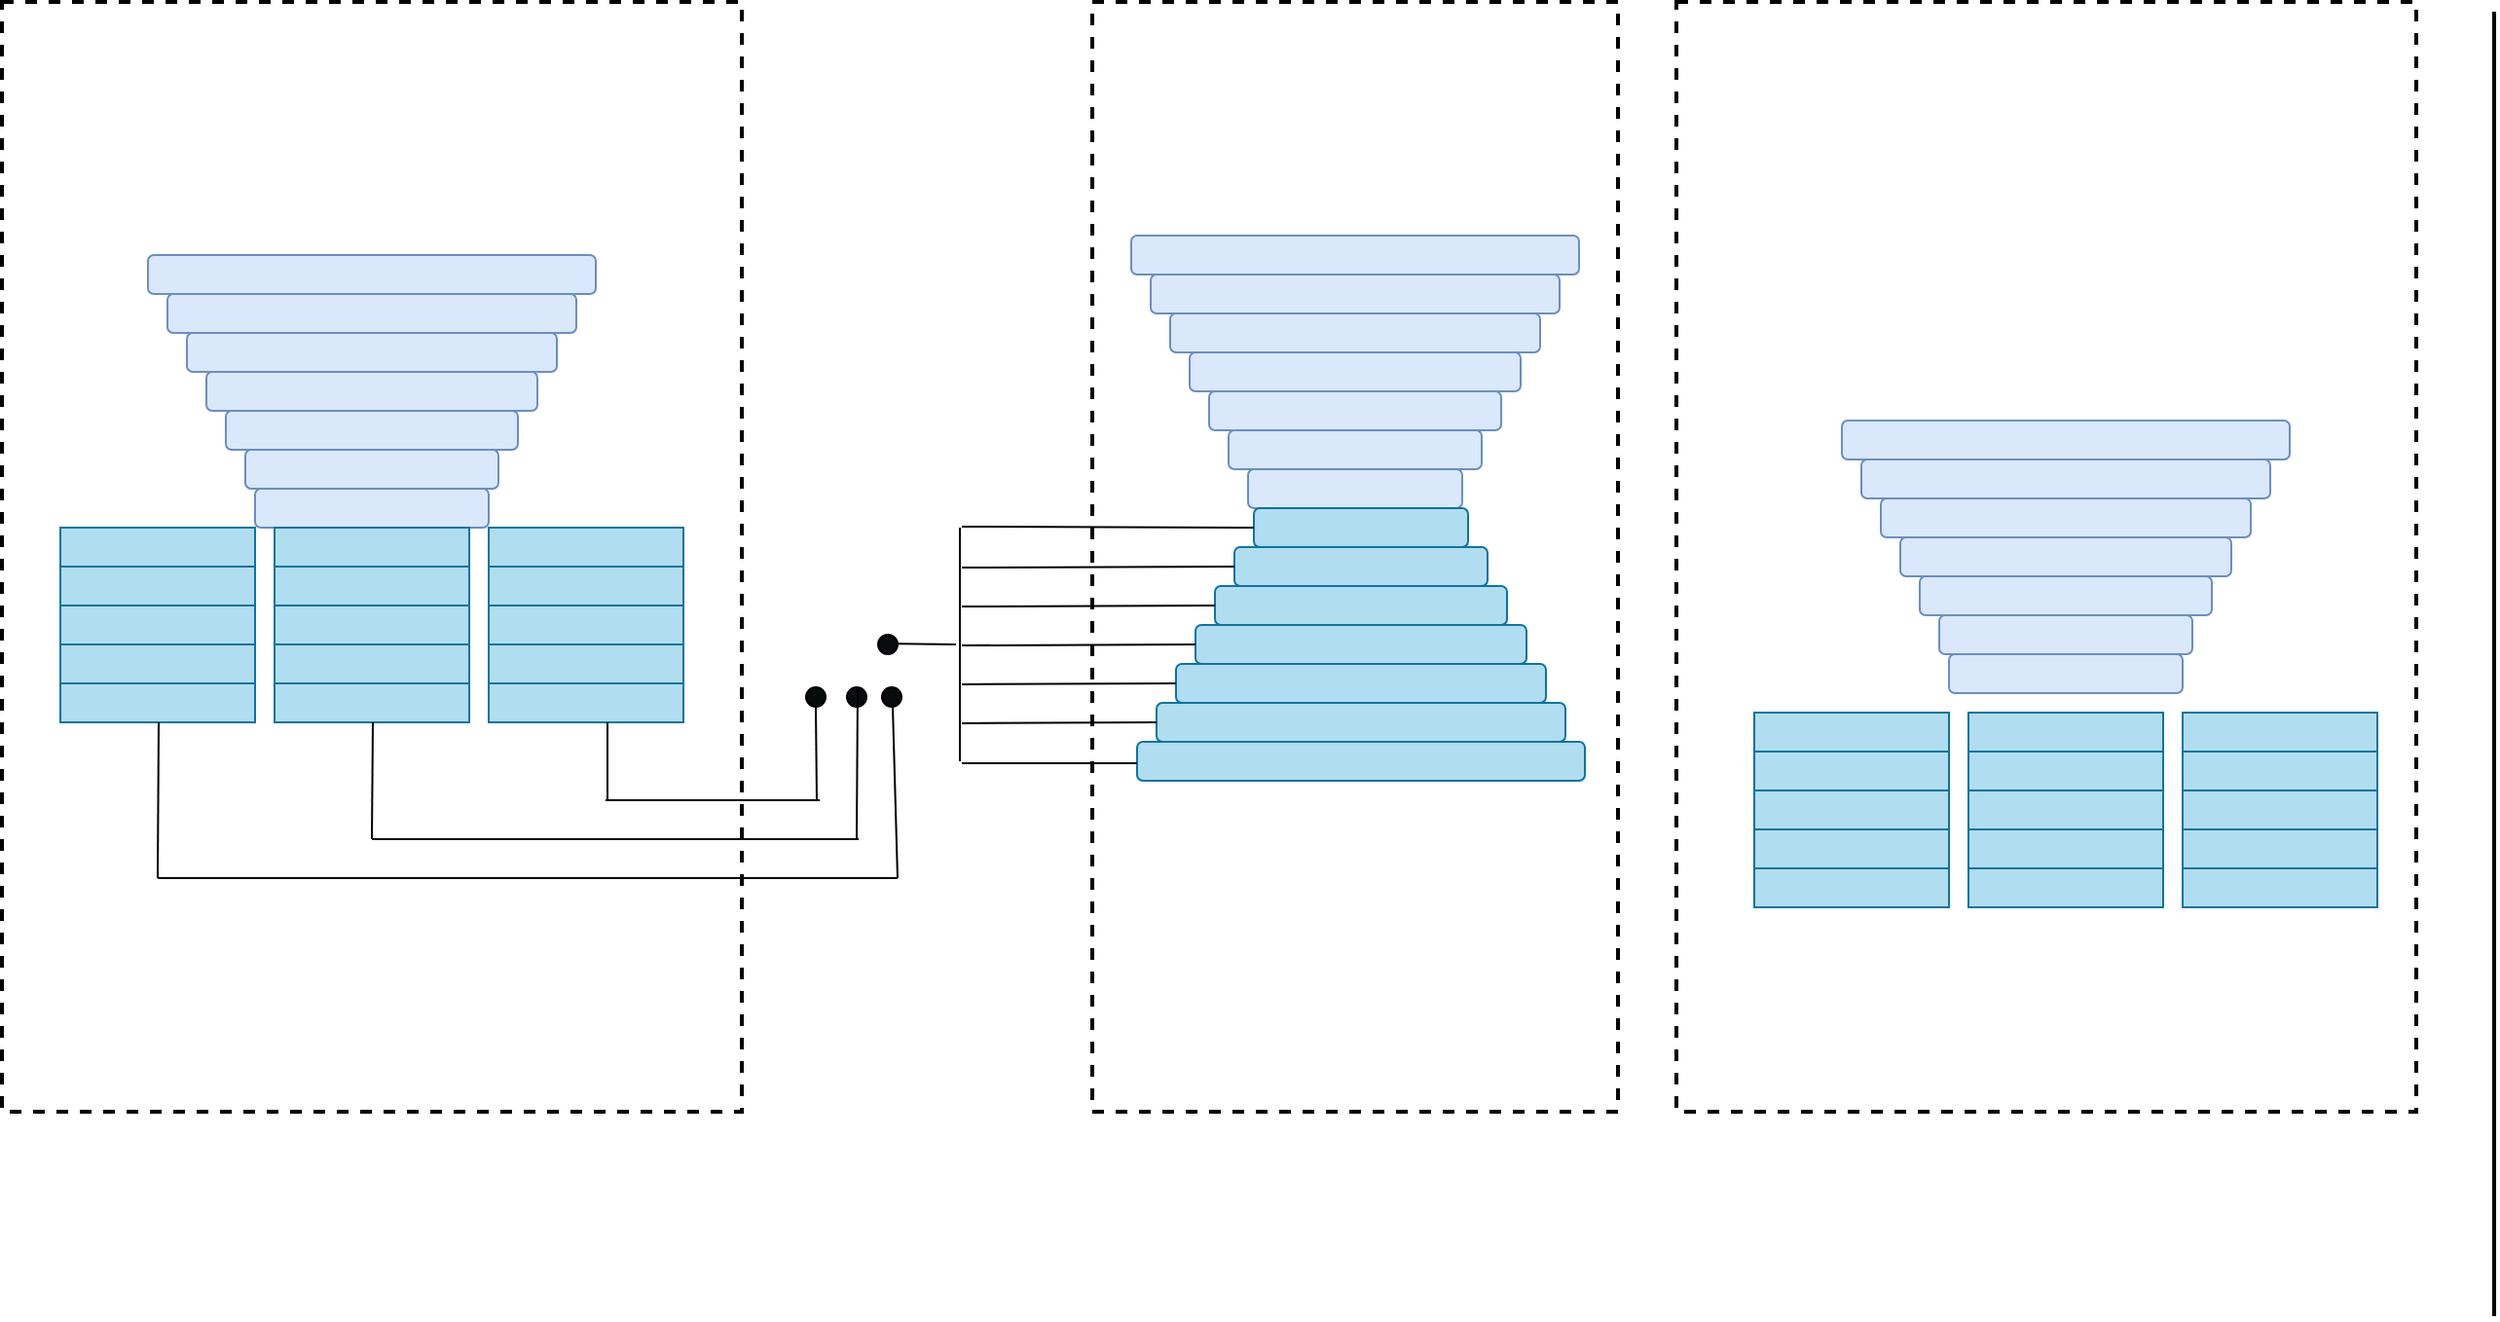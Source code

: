 <mxfile version="19.0.0" type="github" pages="2">
  <diagram id="zJsnwpV79JkhIARZOWpT" name="Page-1">
    <mxGraphModel dx="2198" dy="1893" grid="1" gridSize="10" guides="1" tooltips="1" connect="1" arrows="1" fold="1" page="1" pageScale="1" pageWidth="850" pageHeight="1100" math="0" shadow="0">
      <root>
        <mxCell id="0" />
        <mxCell id="1" parent="0" />
        <mxCell id="FspaiTqUk2H8QNgWRmCC-107" value="" style="rounded=0;whiteSpace=wrap;html=1;fillColor=none;dashed=1;strokeWidth=2;" vertex="1" parent="1">
          <mxGeometry x="-520" y="-80" width="380" height="570" as="geometry" />
        </mxCell>
        <mxCell id="FspaiTqUk2H8QNgWRmCC-33" value="" style="group" vertex="1" connectable="0" parent="1">
          <mxGeometry x="60" y="40" width="230" height="140" as="geometry" />
        </mxCell>
        <mxCell id="FspaiTqUk2H8QNgWRmCC-2" value="" style="rounded=1;whiteSpace=wrap;html=1;fillColor=#dae8fc;strokeColor=#6c8ebf;" vertex="1" parent="FspaiTqUk2H8QNgWRmCC-33">
          <mxGeometry width="230" height="20" as="geometry" />
        </mxCell>
        <mxCell id="FspaiTqUk2H8QNgWRmCC-27" value="" style="rounded=1;whiteSpace=wrap;html=1;fillColor=#dae8fc;strokeColor=#6c8ebf;" vertex="1" parent="FspaiTqUk2H8QNgWRmCC-33">
          <mxGeometry x="10" y="20" width="210" height="20" as="geometry" />
        </mxCell>
        <mxCell id="FspaiTqUk2H8QNgWRmCC-28" value="" style="rounded=1;whiteSpace=wrap;html=1;fillColor=#dae8fc;strokeColor=#6c8ebf;" vertex="1" parent="FspaiTqUk2H8QNgWRmCC-33">
          <mxGeometry x="20" y="40" width="190" height="20" as="geometry" />
        </mxCell>
        <mxCell id="FspaiTqUk2H8QNgWRmCC-29" value="" style="rounded=1;whiteSpace=wrap;html=1;fillColor=#dae8fc;strokeColor=#6c8ebf;" vertex="1" parent="FspaiTqUk2H8QNgWRmCC-33">
          <mxGeometry x="30" y="60" width="170" height="20" as="geometry" />
        </mxCell>
        <mxCell id="FspaiTqUk2H8QNgWRmCC-30" value="" style="rounded=1;whiteSpace=wrap;html=1;fillColor=#dae8fc;strokeColor=#6c8ebf;" vertex="1" parent="FspaiTqUk2H8QNgWRmCC-33">
          <mxGeometry x="40" y="80" width="150" height="20" as="geometry" />
        </mxCell>
        <mxCell id="FspaiTqUk2H8QNgWRmCC-31" value="" style="rounded=1;whiteSpace=wrap;html=1;fillColor=#dae8fc;strokeColor=#6c8ebf;" vertex="1" parent="FspaiTqUk2H8QNgWRmCC-33">
          <mxGeometry x="50" y="100" width="130" height="20" as="geometry" />
        </mxCell>
        <mxCell id="FspaiTqUk2H8QNgWRmCC-32" value="" style="rounded=1;whiteSpace=wrap;html=1;fillColor=#dae8fc;strokeColor=#6c8ebf;" vertex="1" parent="FspaiTqUk2H8QNgWRmCC-33">
          <mxGeometry x="60" y="120" width="110" height="20" as="geometry" />
        </mxCell>
        <mxCell id="FspaiTqUk2H8QNgWRmCC-43" value="" style="rounded=1;whiteSpace=wrap;html=1;fillColor=#dae8fc;strokeColor=#6c8ebf;" vertex="1" parent="1">
          <mxGeometry x="-445" y="50" width="230" height="20" as="geometry" />
        </mxCell>
        <mxCell id="FspaiTqUk2H8QNgWRmCC-44" value="" style="rounded=1;whiteSpace=wrap;html=1;fillColor=#dae8fc;strokeColor=#6c8ebf;" vertex="1" parent="1">
          <mxGeometry x="-435" y="70" width="210" height="20" as="geometry" />
        </mxCell>
        <mxCell id="FspaiTqUk2H8QNgWRmCC-45" value="" style="rounded=1;whiteSpace=wrap;html=1;fillColor=#dae8fc;strokeColor=#6c8ebf;" vertex="1" parent="1">
          <mxGeometry x="-425" y="90" width="190" height="20" as="geometry" />
        </mxCell>
        <mxCell id="FspaiTqUk2H8QNgWRmCC-46" value="" style="rounded=1;whiteSpace=wrap;html=1;fillColor=#dae8fc;strokeColor=#6c8ebf;" vertex="1" parent="1">
          <mxGeometry x="-415" y="110" width="170" height="20" as="geometry" />
        </mxCell>
        <mxCell id="FspaiTqUk2H8QNgWRmCC-47" value="" style="rounded=1;whiteSpace=wrap;html=1;fillColor=#dae8fc;strokeColor=#6c8ebf;" vertex="1" parent="1">
          <mxGeometry x="-405" y="130" width="150" height="20" as="geometry" />
        </mxCell>
        <mxCell id="FspaiTqUk2H8QNgWRmCC-48" value="" style="rounded=1;whiteSpace=wrap;html=1;fillColor=#dae8fc;strokeColor=#6c8ebf;" vertex="1" parent="1">
          <mxGeometry x="-395" y="150" width="130" height="20" as="geometry" />
        </mxCell>
        <mxCell id="FspaiTqUk2H8QNgWRmCC-63" value="" style="rounded=1;whiteSpace=wrap;html=1;fillColor=#dae8fc;strokeColor=#6c8ebf;" vertex="1" parent="1">
          <mxGeometry x="-390" y="170" width="120" height="20" as="geometry" />
        </mxCell>
        <mxCell id="FspaiTqUk2H8QNgWRmCC-88" value="" style="endArrow=none;html=1;rounded=0;" edge="1" parent="1">
          <mxGeometry width="50" height="50" relative="1" as="geometry">
            <mxPoint x="-70" y="249.5" as="sourcePoint" />
            <mxPoint x="-30" y="250" as="targetPoint" />
          </mxGeometry>
        </mxCell>
        <mxCell id="FspaiTqUk2H8QNgWRmCC-89" value="" style="ellipse;whiteSpace=wrap;html=1;aspect=fixed;fillColor=#090C0D;" vertex="1" parent="1">
          <mxGeometry x="-70" y="245" width="10" height="10" as="geometry" />
        </mxCell>
        <mxCell id="FspaiTqUk2H8QNgWRmCC-105" value="" style="rounded=0;whiteSpace=wrap;html=1;fillColor=none;dashed=1;strokeWidth=2;" vertex="1" parent="1">
          <mxGeometry x="40" y="-80" width="270" height="570" as="geometry" />
        </mxCell>
        <mxCell id="FspaiTqUk2H8QNgWRmCC-131" value="" style="group;rotation=-180;" vertex="1" connectable="0" parent="1">
          <mxGeometry x="380" y="135" width="320" height="250" as="geometry" />
        </mxCell>
        <mxCell id="FspaiTqUk2H8QNgWRmCC-108" value="" style="rounded=1;whiteSpace=wrap;html=1;fillColor=#dae8fc;strokeColor=#6c8ebf;rotation=-360;container=0;" vertex="1" parent="FspaiTqUk2H8QNgWRmCC-131">
          <mxGeometry x="45" width="230" height="20" as="geometry" />
        </mxCell>
        <mxCell id="FspaiTqUk2H8QNgWRmCC-109" value="" style="rounded=1;whiteSpace=wrap;html=1;fillColor=#dae8fc;strokeColor=#6c8ebf;rotation=-360;container=0;" vertex="1" parent="FspaiTqUk2H8QNgWRmCC-131">
          <mxGeometry x="55" y="20" width="210" height="20" as="geometry" />
        </mxCell>
        <mxCell id="FspaiTqUk2H8QNgWRmCC-110" value="" style="rounded=1;whiteSpace=wrap;html=1;fillColor=#dae8fc;strokeColor=#6c8ebf;rotation=-360;container=0;" vertex="1" parent="FspaiTqUk2H8QNgWRmCC-131">
          <mxGeometry x="65" y="40" width="190" height="20" as="geometry" />
        </mxCell>
        <mxCell id="FspaiTqUk2H8QNgWRmCC-111" value="" style="rounded=1;whiteSpace=wrap;html=1;fillColor=#dae8fc;strokeColor=#6c8ebf;rotation=-360;container=0;" vertex="1" parent="FspaiTqUk2H8QNgWRmCC-131">
          <mxGeometry x="75" y="60" width="170" height="20" as="geometry" />
        </mxCell>
        <mxCell id="FspaiTqUk2H8QNgWRmCC-112" value="" style="rounded=1;whiteSpace=wrap;html=1;fillColor=#dae8fc;strokeColor=#6c8ebf;rotation=-360;container=0;" vertex="1" parent="FspaiTqUk2H8QNgWRmCC-131">
          <mxGeometry x="85" y="80" width="150" height="20" as="geometry" />
        </mxCell>
        <mxCell id="FspaiTqUk2H8QNgWRmCC-113" value="" style="rounded=1;whiteSpace=wrap;html=1;fillColor=#dae8fc;strokeColor=#6c8ebf;rotation=-360;container=0;" vertex="1" parent="FspaiTqUk2H8QNgWRmCC-131">
          <mxGeometry x="95" y="100" width="130" height="20" as="geometry" />
        </mxCell>
        <mxCell id="FspaiTqUk2H8QNgWRmCC-114" value="" style="rounded=1;whiteSpace=wrap;html=1;fillColor=#dae8fc;strokeColor=#6c8ebf;rotation=-360;container=0;" vertex="1" parent="FspaiTqUk2H8QNgWRmCC-131">
          <mxGeometry x="100" y="120" width="120" height="20" as="geometry" />
        </mxCell>
        <mxCell id="FspaiTqUk2H8QNgWRmCC-115" value="" style="rounded=0;whiteSpace=wrap;html=1;fillColor=#b1ddf0;strokeColor=#10739e;rotation=-360;container=0;" vertex="1" parent="FspaiTqUk2H8QNgWRmCC-131">
          <mxGeometry y="150" width="100" height="20" as="geometry" />
        </mxCell>
        <mxCell id="FspaiTqUk2H8QNgWRmCC-116" value="" style="rounded=0;whiteSpace=wrap;html=1;fillColor=#b1ddf0;strokeColor=#10739e;rotation=-360;container=0;" vertex="1" parent="FspaiTqUk2H8QNgWRmCC-131">
          <mxGeometry y="170" width="100" height="20" as="geometry" />
        </mxCell>
        <mxCell id="FspaiTqUk2H8QNgWRmCC-117" value="" style="rounded=0;whiteSpace=wrap;html=1;fillColor=#b1ddf0;strokeColor=#10739e;rotation=-360;container=0;" vertex="1" parent="FspaiTqUk2H8QNgWRmCC-131">
          <mxGeometry y="190" width="100" height="20" as="geometry" />
        </mxCell>
        <mxCell id="FspaiTqUk2H8QNgWRmCC-118" value="" style="rounded=0;whiteSpace=wrap;html=1;fillColor=#b1ddf0;strokeColor=#10739e;rotation=-360;container=0;" vertex="1" parent="FspaiTqUk2H8QNgWRmCC-131">
          <mxGeometry y="210" width="100" height="20" as="geometry" />
        </mxCell>
        <mxCell id="FspaiTqUk2H8QNgWRmCC-119" value="" style="rounded=0;whiteSpace=wrap;html=1;fillColor=#b1ddf0;strokeColor=#10739e;rotation=-360;container=0;" vertex="1" parent="FspaiTqUk2H8QNgWRmCC-131">
          <mxGeometry y="230" width="100" height="20" as="geometry" />
        </mxCell>
        <mxCell id="FspaiTqUk2H8QNgWRmCC-120" value="" style="rounded=0;whiteSpace=wrap;html=1;fillColor=#b1ddf0;strokeColor=#10739e;rotation=-360;container=0;" vertex="1" parent="FspaiTqUk2H8QNgWRmCC-131">
          <mxGeometry x="110" y="150" width="100" height="20" as="geometry" />
        </mxCell>
        <mxCell id="FspaiTqUk2H8QNgWRmCC-121" value="" style="rounded=0;whiteSpace=wrap;html=1;fillColor=#b1ddf0;strokeColor=#10739e;rotation=-360;container=0;" vertex="1" parent="FspaiTqUk2H8QNgWRmCC-131">
          <mxGeometry x="110" y="170" width="100" height="20" as="geometry" />
        </mxCell>
        <mxCell id="FspaiTqUk2H8QNgWRmCC-122" value="" style="rounded=0;whiteSpace=wrap;html=1;fillColor=#b1ddf0;strokeColor=#10739e;rotation=-360;container=0;" vertex="1" parent="FspaiTqUk2H8QNgWRmCC-131">
          <mxGeometry x="110" y="190" width="100" height="20" as="geometry" />
        </mxCell>
        <mxCell id="FspaiTqUk2H8QNgWRmCC-123" value="" style="rounded=0;whiteSpace=wrap;html=1;fillColor=#b1ddf0;strokeColor=#10739e;rotation=-360;container=0;" vertex="1" parent="FspaiTqUk2H8QNgWRmCC-131">
          <mxGeometry x="110" y="210" width="100" height="20" as="geometry" />
        </mxCell>
        <mxCell id="FspaiTqUk2H8QNgWRmCC-124" value="" style="rounded=0;whiteSpace=wrap;html=1;fillColor=#b1ddf0;strokeColor=#10739e;rotation=-360;container=0;" vertex="1" parent="FspaiTqUk2H8QNgWRmCC-131">
          <mxGeometry x="110" y="230" width="100" height="20" as="geometry" />
        </mxCell>
        <mxCell id="FspaiTqUk2H8QNgWRmCC-125" value="" style="rounded=0;whiteSpace=wrap;html=1;fillColor=#b1ddf0;strokeColor=#10739e;rotation=-360;container=0;" vertex="1" parent="FspaiTqUk2H8QNgWRmCC-131">
          <mxGeometry x="220" y="150" width="100" height="20" as="geometry" />
        </mxCell>
        <mxCell id="FspaiTqUk2H8QNgWRmCC-126" value="" style="rounded=0;whiteSpace=wrap;html=1;fillColor=#b1ddf0;strokeColor=#10739e;rotation=-360;container=0;" vertex="1" parent="FspaiTqUk2H8QNgWRmCC-131">
          <mxGeometry x="220" y="170" width="100" height="20" as="geometry" />
        </mxCell>
        <mxCell id="FspaiTqUk2H8QNgWRmCC-127" value="" style="rounded=0;whiteSpace=wrap;html=1;fillColor=#b1ddf0;strokeColor=#10739e;rotation=-360;container=0;" vertex="1" parent="FspaiTqUk2H8QNgWRmCC-131">
          <mxGeometry x="220" y="190" width="100" height="20" as="geometry" />
        </mxCell>
        <mxCell id="FspaiTqUk2H8QNgWRmCC-128" value="" style="rounded=0;whiteSpace=wrap;html=1;fillColor=#b1ddf0;strokeColor=#10739e;rotation=-360;container=0;" vertex="1" parent="FspaiTqUk2H8QNgWRmCC-131">
          <mxGeometry x="220" y="210" width="100" height="20" as="geometry" />
        </mxCell>
        <mxCell id="FspaiTqUk2H8QNgWRmCC-129" value="" style="rounded=0;whiteSpace=wrap;html=1;fillColor=#b1ddf0;strokeColor=#10739e;rotation=-360;container=0;" vertex="1" parent="FspaiTqUk2H8QNgWRmCC-131">
          <mxGeometry x="220" y="230" width="100" height="20" as="geometry" />
        </mxCell>
        <mxCell id="FspaiTqUk2H8QNgWRmCC-132" value="" style="rounded=0;whiteSpace=wrap;html=1;fillColor=none;dashed=1;strokeWidth=2;" vertex="1" parent="1">
          <mxGeometry x="340" y="-80" width="380" height="570" as="geometry" />
        </mxCell>
        <mxCell id="FspaiTqUk2H8QNgWRmCC-133" value="" style="endArrow=none;html=1;rounded=0;strokeWidth=2;" edge="1" parent="1">
          <mxGeometry width="50" height="50" relative="1" as="geometry">
            <mxPoint x="760" y="595" as="sourcePoint" />
            <mxPoint x="760" y="-75" as="targetPoint" />
          </mxGeometry>
        </mxCell>
        <mxCell id="FspaiTqUk2H8QNgWRmCC-34" value="" style="group;rotation=-180;" vertex="1" connectable="0" parent="1">
          <mxGeometry x="63.0" y="180" width="230" height="140" as="geometry" />
        </mxCell>
        <mxCell id="FspaiTqUk2H8QNgWRmCC-35" value="" style="rounded=1;whiteSpace=wrap;html=1;fillColor=#b1ddf0;strokeColor=#10739e;rotation=-180;flipH=1;flipV=1;" vertex="1" parent="FspaiTqUk2H8QNgWRmCC-34">
          <mxGeometry y="120" width="230" height="20" as="geometry" />
        </mxCell>
        <mxCell id="FspaiTqUk2H8QNgWRmCC-36" value="" style="rounded=1;whiteSpace=wrap;html=1;fillColor=#b1ddf0;strokeColor=#10739e;rotation=-180;flipH=1;flipV=1;" vertex="1" parent="FspaiTqUk2H8QNgWRmCC-34">
          <mxGeometry x="10" y="100" width="210" height="20" as="geometry" />
        </mxCell>
        <mxCell id="FspaiTqUk2H8QNgWRmCC-37" value="" style="rounded=1;whiteSpace=wrap;html=1;fillColor=#b1ddf0;strokeColor=#10739e;rotation=-180;flipH=1;flipV=1;" vertex="1" parent="FspaiTqUk2H8QNgWRmCC-34">
          <mxGeometry x="20" y="80" width="190" height="20" as="geometry" />
        </mxCell>
        <mxCell id="FspaiTqUk2H8QNgWRmCC-38" value="" style="rounded=1;whiteSpace=wrap;html=1;fillColor=#b1ddf0;strokeColor=#10739e;rotation=-180;flipH=1;flipV=1;" vertex="1" parent="FspaiTqUk2H8QNgWRmCC-34">
          <mxGeometry x="30" y="60" width="170" height="20" as="geometry" />
        </mxCell>
        <mxCell id="FspaiTqUk2H8QNgWRmCC-39" value="" style="rounded=1;whiteSpace=wrap;html=1;fillColor=#b1ddf0;strokeColor=#10739e;rotation=-180;flipH=1;flipV=1;" vertex="1" parent="FspaiTqUk2H8QNgWRmCC-34">
          <mxGeometry x="40" y="40" width="150" height="20" as="geometry" />
        </mxCell>
        <mxCell id="FspaiTqUk2H8QNgWRmCC-40" value="" style="rounded=1;whiteSpace=wrap;html=1;fillColor=#b1ddf0;strokeColor=#10739e;rotation=-180;flipH=1;flipV=1;" vertex="1" parent="FspaiTqUk2H8QNgWRmCC-34">
          <mxGeometry x="50" y="20" width="130" height="20" as="geometry" />
        </mxCell>
        <mxCell id="FspaiTqUk2H8QNgWRmCC-41" value="" style="rounded=1;whiteSpace=wrap;html=1;fillColor=#b1ddf0;strokeColor=#10739e;rotation=-180;" vertex="1" parent="FspaiTqUk2H8QNgWRmCC-34">
          <mxGeometry x="60" width="110" height="20" as="geometry" />
        </mxCell>
        <mxCell id="FspaiTqUk2H8QNgWRmCC-79" value="" style="endArrow=none;html=1;rounded=0;" edge="1" parent="FspaiTqUk2H8QNgWRmCC-34">
          <mxGeometry width="50" height="50" relative="1" as="geometry">
            <mxPoint x="60" y="10" as="sourcePoint" />
            <mxPoint x="-90" y="9.5" as="targetPoint" />
          </mxGeometry>
        </mxCell>
        <mxCell id="FspaiTqUk2H8QNgWRmCC-80" value="" style="endArrow=none;html=1;rounded=0;" edge="1" parent="1">
          <mxGeometry width="50" height="50" relative="1" as="geometry">
            <mxPoint x="-27.0" y="210.5" as="sourcePoint" />
            <mxPoint x="113.0" y="210" as="targetPoint" />
          </mxGeometry>
        </mxCell>
        <mxCell id="FspaiTqUk2H8QNgWRmCC-81" value="" style="endArrow=none;html=1;rounded=0;" edge="1" parent="1">
          <mxGeometry width="50" height="50" relative="1" as="geometry">
            <mxPoint x="-27.0" y="230.5" as="sourcePoint" />
            <mxPoint x="103.0" y="230" as="targetPoint" />
          </mxGeometry>
        </mxCell>
        <mxCell id="FspaiTqUk2H8QNgWRmCC-82" value="" style="endArrow=none;html=1;rounded=0;" edge="1" parent="1">
          <mxGeometry width="50" height="50" relative="1" as="geometry">
            <mxPoint x="-27.0" y="250.5" as="sourcePoint" />
            <mxPoint x="93.0" y="250" as="targetPoint" />
          </mxGeometry>
        </mxCell>
        <mxCell id="FspaiTqUk2H8QNgWRmCC-83" value="" style="endArrow=none;html=1;rounded=0;" edge="1" parent="1">
          <mxGeometry width="50" height="50" relative="1" as="geometry">
            <mxPoint x="-27.0" y="270.5" as="sourcePoint" />
            <mxPoint x="83.0" y="270" as="targetPoint" />
          </mxGeometry>
        </mxCell>
        <mxCell id="FspaiTqUk2H8QNgWRmCC-84" value="" style="endArrow=none;html=1;rounded=0;" edge="1" parent="1">
          <mxGeometry width="50" height="50" relative="1" as="geometry">
            <mxPoint x="-27.0" y="290.5" as="sourcePoint" />
            <mxPoint x="73.0" y="290" as="targetPoint" />
          </mxGeometry>
        </mxCell>
        <mxCell id="FspaiTqUk2H8QNgWRmCC-85" value="" style="endArrow=none;html=1;rounded=0;" edge="1" parent="1">
          <mxGeometry width="50" height="50" relative="1" as="geometry">
            <mxPoint x="-27.0" y="311" as="sourcePoint" />
            <mxPoint x="63.0" y="311" as="targetPoint" />
          </mxGeometry>
        </mxCell>
        <mxCell id="FspaiTqUk2H8QNgWRmCC-86" value="" style="endArrow=none;html=1;rounded=0;" edge="1" parent="1">
          <mxGeometry width="50" height="50" relative="1" as="geometry">
            <mxPoint x="-28.0" y="190" as="sourcePoint" />
            <mxPoint x="-28.0" y="310" as="targetPoint" />
          </mxGeometry>
        </mxCell>
        <mxCell id="RAxcAVtAjnecqJDjMi2z-3" value="" style="group;flipH=1;" vertex="1" connectable="0" parent="1">
          <mxGeometry x="-490" y="190" width="432" height="180" as="geometry" />
        </mxCell>
        <mxCell id="FspaiTqUk2H8QNgWRmCC-64" value="" style="rounded=0;whiteSpace=wrap;html=1;fillColor=#b1ddf0;strokeColor=#10739e;" vertex="1" parent="RAxcAVtAjnecqJDjMi2z-3">
          <mxGeometry x="220" width="100" height="20" as="geometry" />
        </mxCell>
        <mxCell id="FspaiTqUk2H8QNgWRmCC-65" value="" style="rounded=0;whiteSpace=wrap;html=1;fillColor=#b1ddf0;strokeColor=#10739e;" vertex="1" parent="RAxcAVtAjnecqJDjMi2z-3">
          <mxGeometry x="220" y="20" width="100" height="20" as="geometry" />
        </mxCell>
        <mxCell id="FspaiTqUk2H8QNgWRmCC-66" value="" style="rounded=0;whiteSpace=wrap;html=1;fillColor=#b1ddf0;strokeColor=#10739e;" vertex="1" parent="RAxcAVtAjnecqJDjMi2z-3">
          <mxGeometry x="220" y="40" width="100" height="20" as="geometry" />
        </mxCell>
        <mxCell id="FspaiTqUk2H8QNgWRmCC-67" value="" style="rounded=0;whiteSpace=wrap;html=1;fillColor=#b1ddf0;strokeColor=#10739e;" vertex="1" parent="RAxcAVtAjnecqJDjMi2z-3">
          <mxGeometry x="220" y="60" width="100" height="20" as="geometry" />
        </mxCell>
        <mxCell id="FspaiTqUk2H8QNgWRmCC-68" value="" style="rounded=0;whiteSpace=wrap;html=1;fillColor=#b1ddf0;strokeColor=#10739e;" vertex="1" parent="RAxcAVtAjnecqJDjMi2z-3">
          <mxGeometry x="220" y="80" width="100" height="20" as="geometry" />
        </mxCell>
        <mxCell id="FspaiTqUk2H8QNgWRmCC-69" value="" style="rounded=0;whiteSpace=wrap;html=1;fillColor=#b1ddf0;strokeColor=#10739e;" vertex="1" parent="RAxcAVtAjnecqJDjMi2z-3">
          <mxGeometry x="110" width="100" height="20" as="geometry" />
        </mxCell>
        <mxCell id="FspaiTqUk2H8QNgWRmCC-70" value="" style="rounded=0;whiteSpace=wrap;html=1;fillColor=#b1ddf0;strokeColor=#10739e;" vertex="1" parent="RAxcAVtAjnecqJDjMi2z-3">
          <mxGeometry x="110" y="20" width="100" height="20" as="geometry" />
        </mxCell>
        <mxCell id="FspaiTqUk2H8QNgWRmCC-71" value="" style="rounded=0;whiteSpace=wrap;html=1;fillColor=#b1ddf0;strokeColor=#10739e;" vertex="1" parent="RAxcAVtAjnecqJDjMi2z-3">
          <mxGeometry x="110" y="40" width="100" height="20" as="geometry" />
        </mxCell>
        <mxCell id="FspaiTqUk2H8QNgWRmCC-72" value="" style="rounded=0;whiteSpace=wrap;html=1;fillColor=#b1ddf0;strokeColor=#10739e;" vertex="1" parent="RAxcAVtAjnecqJDjMi2z-3">
          <mxGeometry x="110" y="60" width="100" height="20" as="geometry" />
        </mxCell>
        <mxCell id="FspaiTqUk2H8QNgWRmCC-73" value="" style="rounded=0;whiteSpace=wrap;html=1;fillColor=#b1ddf0;strokeColor=#10739e;" vertex="1" parent="RAxcAVtAjnecqJDjMi2z-3">
          <mxGeometry x="110" y="80" width="100" height="20" as="geometry" />
        </mxCell>
        <mxCell id="FspaiTqUk2H8QNgWRmCC-74" value="" style="rounded=0;whiteSpace=wrap;html=1;fillColor=#b1ddf0;strokeColor=#10739e;" vertex="1" parent="RAxcAVtAjnecqJDjMi2z-3">
          <mxGeometry width="100" height="20" as="geometry" />
        </mxCell>
        <mxCell id="FspaiTqUk2H8QNgWRmCC-75" value="" style="rounded=0;whiteSpace=wrap;html=1;fillColor=#b1ddf0;strokeColor=#10739e;" vertex="1" parent="RAxcAVtAjnecqJDjMi2z-3">
          <mxGeometry y="20" width="100" height="20" as="geometry" />
        </mxCell>
        <mxCell id="FspaiTqUk2H8QNgWRmCC-76" value="" style="rounded=0;whiteSpace=wrap;html=1;fillColor=#b1ddf0;strokeColor=#10739e;" vertex="1" parent="RAxcAVtAjnecqJDjMi2z-3">
          <mxGeometry y="40" width="100" height="20" as="geometry" />
        </mxCell>
        <mxCell id="FspaiTqUk2H8QNgWRmCC-77" value="" style="rounded=0;whiteSpace=wrap;html=1;fillColor=#b1ddf0;strokeColor=#10739e;" vertex="1" parent="RAxcAVtAjnecqJDjMi2z-3">
          <mxGeometry y="60" width="100" height="20" as="geometry" />
        </mxCell>
        <mxCell id="FspaiTqUk2H8QNgWRmCC-78" value="" style="rounded=0;whiteSpace=wrap;html=1;fillColor=#b1ddf0;strokeColor=#10739e;" vertex="1" parent="RAxcAVtAjnecqJDjMi2z-3">
          <mxGeometry y="80" width="100" height="20" as="geometry" />
        </mxCell>
        <mxCell id="FspaiTqUk2H8QNgWRmCC-92" value="" style="ellipse;whiteSpace=wrap;html=1;aspect=fixed;fillColor=#090C0D;" vertex="1" parent="RAxcAVtAjnecqJDjMi2z-3">
          <mxGeometry x="422" y="82" width="10" height="10" as="geometry" />
        </mxCell>
        <mxCell id="FspaiTqUk2H8QNgWRmCC-93" value="" style="ellipse;whiteSpace=wrap;html=1;aspect=fixed;fillColor=#090C0D;" vertex="1" parent="RAxcAVtAjnecqJDjMi2z-3">
          <mxGeometry x="404" y="82" width="10" height="10" as="geometry" />
        </mxCell>
        <mxCell id="FspaiTqUk2H8QNgWRmCC-94" value="" style="ellipse;whiteSpace=wrap;html=1;aspect=fixed;fillColor=#090C0D;" vertex="1" parent="RAxcAVtAjnecqJDjMi2z-3">
          <mxGeometry x="383" y="82" width="10" height="10" as="geometry" />
        </mxCell>
        <mxCell id="FspaiTqUk2H8QNgWRmCC-96" value="" style="endArrow=none;html=1;rounded=0;" edge="1" parent="RAxcAVtAjnecqJDjMi2z-3">
          <mxGeometry width="50" height="50" relative="1" as="geometry">
            <mxPoint x="430" y="180" as="sourcePoint" />
            <mxPoint x="50" y="180" as="targetPoint" />
          </mxGeometry>
        </mxCell>
        <mxCell id="FspaiTqUk2H8QNgWRmCC-97" value="" style="endArrow=none;html=1;rounded=0;" edge="1" parent="RAxcAVtAjnecqJDjMi2z-3">
          <mxGeometry width="50" height="50" relative="1" as="geometry">
            <mxPoint x="410" y="160" as="sourcePoint" />
            <mxPoint x="160" y="160" as="targetPoint" />
          </mxGeometry>
        </mxCell>
        <mxCell id="FspaiTqUk2H8QNgWRmCC-98" value="" style="endArrow=none;html=1;rounded=0;" edge="1" parent="RAxcAVtAjnecqJDjMi2z-3">
          <mxGeometry width="50" height="50" relative="1" as="geometry">
            <mxPoint x="390" y="140" as="sourcePoint" />
            <mxPoint x="280" y="140" as="targetPoint" />
          </mxGeometry>
        </mxCell>
        <mxCell id="FspaiTqUk2H8QNgWRmCC-99" value="" style="endArrow=none;html=1;rounded=0;" edge="1" parent="RAxcAVtAjnecqJDjMi2z-3">
          <mxGeometry width="50" height="50" relative="1" as="geometry">
            <mxPoint x="281" y="140" as="sourcePoint" />
            <mxPoint x="281" y="100" as="targetPoint" />
          </mxGeometry>
        </mxCell>
        <mxCell id="FspaiTqUk2H8QNgWRmCC-100" value="" style="endArrow=none;html=1;rounded=0;" edge="1" parent="RAxcAVtAjnecqJDjMi2z-3">
          <mxGeometry width="50" height="50" relative="1" as="geometry">
            <mxPoint x="160" y="160" as="sourcePoint" />
            <mxPoint x="160.5" y="100" as="targetPoint" />
          </mxGeometry>
        </mxCell>
        <mxCell id="FspaiTqUk2H8QNgWRmCC-101" value="" style="endArrow=none;html=1;rounded=0;" edge="1" parent="RAxcAVtAjnecqJDjMi2z-3">
          <mxGeometry width="50" height="50" relative="1" as="geometry">
            <mxPoint x="50" y="180" as="sourcePoint" />
            <mxPoint x="50.5" y="100" as="targetPoint" />
          </mxGeometry>
        </mxCell>
        <mxCell id="FspaiTqUk2H8QNgWRmCC-102" value="" style="endArrow=none;html=1;rounded=0;entryX=0.5;entryY=1;entryDx=0;entryDy=0;" edge="1" parent="RAxcAVtAjnecqJDjMi2z-3" target="FspaiTqUk2H8QNgWRmCC-94">
          <mxGeometry width="50" height="50" relative="1" as="geometry">
            <mxPoint x="388.5" y="140" as="sourcePoint" />
            <mxPoint x="388.5" y="100" as="targetPoint" />
          </mxGeometry>
        </mxCell>
        <mxCell id="FspaiTqUk2H8QNgWRmCC-103" value="" style="endArrow=none;html=1;rounded=0;" edge="1" parent="RAxcAVtAjnecqJDjMi2z-3">
          <mxGeometry width="50" height="50" relative="1" as="geometry">
            <mxPoint x="409" y="160" as="sourcePoint" />
            <mxPoint x="409.5" y="82" as="targetPoint" />
          </mxGeometry>
        </mxCell>
        <mxCell id="FspaiTqUk2H8QNgWRmCC-104" value="" style="endArrow=none;html=1;rounded=0;" edge="1" parent="RAxcAVtAjnecqJDjMi2z-3">
          <mxGeometry width="50" height="50" relative="1" as="geometry">
            <mxPoint x="430" y="180" as="sourcePoint" />
            <mxPoint x="427.5" y="92" as="targetPoint" />
          </mxGeometry>
        </mxCell>
      </root>
    </mxGraphModel>
  </diagram>
  <diagram id="xnEpAL7bE6VNB3Ynua94" name="Page-2">
    <mxGraphModel dx="1348" dy="1893" grid="1" gridSize="10" guides="1" tooltips="1" connect="1" arrows="1" fold="1" page="1" pageScale="1" pageWidth="850" pageHeight="1100" math="0" shadow="0">
      <root>
        <mxCell id="0" />
        <mxCell id="1" parent="0" />
        <mxCell id="rl1cY0u8odlh3U70p4yS-25" value="" style="group;rotation=-90;" vertex="1" connectable="0" parent="1">
          <mxGeometry x="105" y="279" width="320" height="280" as="geometry" />
        </mxCell>
        <mxCell id="rl1cY0u8odlh3U70p4yS-18" value="" style="endArrow=none;html=1;rounded=0;" edge="1" parent="rl1cY0u8odlh3U70p4yS-25">
          <mxGeometry width="50" height="50" relative="1" as="geometry">
            <mxPoint x="190" y="120" as="sourcePoint" />
            <mxPoint x="190" y="-20" as="targetPoint" />
          </mxGeometry>
        </mxCell>
        <mxCell id="rl1cY0u8odlh3U70p4yS-19" value="" style="endArrow=none;html=1;rounded=0;" edge="1" parent="rl1cY0u8odlh3U70p4yS-25">
          <mxGeometry width="50" height="50" relative="1" as="geometry">
            <mxPoint x="210" y="110" as="sourcePoint" />
            <mxPoint x="210" y="-20" as="targetPoint" />
          </mxGeometry>
        </mxCell>
        <mxCell id="rl1cY0u8odlh3U70p4yS-20" value="" style="endArrow=none;html=1;rounded=0;" edge="1" parent="rl1cY0u8odlh3U70p4yS-25">
          <mxGeometry width="50" height="50" relative="1" as="geometry">
            <mxPoint x="230" y="100" as="sourcePoint" />
            <mxPoint x="230" y="-20" as="targetPoint" />
          </mxGeometry>
        </mxCell>
        <mxCell id="rl1cY0u8odlh3U70p4yS-21" value="" style="endArrow=none;html=1;rounded=0;" edge="1" parent="rl1cY0u8odlh3U70p4yS-25">
          <mxGeometry width="50" height="50" relative="1" as="geometry">
            <mxPoint x="250" y="90" as="sourcePoint" />
            <mxPoint x="250" y="-20" as="targetPoint" />
          </mxGeometry>
        </mxCell>
        <mxCell id="rl1cY0u8odlh3U70p4yS-22" value="" style="endArrow=none;html=1;rounded=0;" edge="1" parent="rl1cY0u8odlh3U70p4yS-25">
          <mxGeometry width="50" height="50" relative="1" as="geometry">
            <mxPoint x="270" y="80" as="sourcePoint" />
            <mxPoint x="270" y="-20" as="targetPoint" />
          </mxGeometry>
        </mxCell>
        <mxCell id="rl1cY0u8odlh3U70p4yS-23" value="" style="endArrow=none;html=1;rounded=0;" edge="1" parent="rl1cY0u8odlh3U70p4yS-25">
          <mxGeometry width="50" height="50" relative="1" as="geometry">
            <mxPoint x="290" y="70" as="sourcePoint" />
            <mxPoint x="290" y="-20" as="targetPoint" />
          </mxGeometry>
        </mxCell>
        <mxCell id="rl1cY0u8odlh3U70p4yS-24" value="" style="endArrow=none;html=1;rounded=0;" edge="1" parent="rl1cY0u8odlh3U70p4yS-25">
          <mxGeometry width="50" height="50" relative="1" as="geometry">
            <mxPoint x="290" y="-20" as="sourcePoint" />
            <mxPoint x="170" y="-20" as="targetPoint" />
          </mxGeometry>
        </mxCell>
        <mxCell id="rl1cY0u8odlh3U70p4yS-2" value="" style="rounded=1;whiteSpace=wrap;html=1;fillColor=#dae8fc;strokeColor=#6c8ebf;container=0;rotation=-90;" vertex="1" parent="rl1cY0u8odlh3U70p4yS-25">
          <mxGeometry x="-85" y="175" width="230" height="20" as="geometry" />
        </mxCell>
        <mxCell id="rl1cY0u8odlh3U70p4yS-3" value="" style="rounded=1;whiteSpace=wrap;html=1;fillColor=#dae8fc;strokeColor=#6c8ebf;container=0;rotation=-90;" vertex="1" parent="rl1cY0u8odlh3U70p4yS-25">
          <mxGeometry x="-55" y="175" width="210" height="20" as="geometry" />
        </mxCell>
        <mxCell id="rl1cY0u8odlh3U70p4yS-4" value="" style="rounded=1;whiteSpace=wrap;html=1;fillColor=#dae8fc;strokeColor=#6c8ebf;container=0;rotation=-90;" vertex="1" parent="rl1cY0u8odlh3U70p4yS-25">
          <mxGeometry x="-25" y="175" width="190" height="20" as="geometry" />
        </mxCell>
        <mxCell id="rl1cY0u8odlh3U70p4yS-5" value="" style="rounded=1;whiteSpace=wrap;html=1;fillColor=#dae8fc;strokeColor=#6c8ebf;container=0;rotation=-90;" vertex="1" parent="rl1cY0u8odlh3U70p4yS-25">
          <mxGeometry x="5" y="175" width="170" height="20" as="geometry" />
        </mxCell>
        <mxCell id="rl1cY0u8odlh3U70p4yS-6" value="" style="rounded=1;whiteSpace=wrap;html=1;fillColor=#dae8fc;strokeColor=#6c8ebf;container=0;rotation=-90;" vertex="1" parent="rl1cY0u8odlh3U70p4yS-25">
          <mxGeometry x="35" y="175" width="150" height="20" as="geometry" />
        </mxCell>
        <mxCell id="rl1cY0u8odlh3U70p4yS-7" value="" style="rounded=1;whiteSpace=wrap;html=1;fillColor=#dae8fc;strokeColor=#6c8ebf;container=0;rotation=-90;" vertex="1" parent="rl1cY0u8odlh3U70p4yS-25">
          <mxGeometry x="65" y="175" width="130" height="20" as="geometry" />
        </mxCell>
        <mxCell id="rl1cY0u8odlh3U70p4yS-8" value="" style="rounded=1;whiteSpace=wrap;html=1;fillColor=#dae8fc;strokeColor=#6c8ebf;container=0;rotation=-90;" vertex="1" parent="rl1cY0u8odlh3U70p4yS-25">
          <mxGeometry x="95" y="175" width="110" height="20" as="geometry" />
        </mxCell>
        <mxCell id="rl1cY0u8odlh3U70p4yS-10" value="" style="rounded=1;whiteSpace=wrap;html=1;fillColor=#b1ddf0;strokeColor=#10739e;rotation=-270;container=0;" vertex="1" parent="rl1cY0u8odlh3U70p4yS-25">
          <mxGeometry x="175" y="175" width="230" height="20" as="geometry" />
        </mxCell>
        <mxCell id="rl1cY0u8odlh3U70p4yS-11" value="" style="rounded=1;whiteSpace=wrap;html=1;fillColor=#b1ddf0;strokeColor=#10739e;rotation=-270;container=0;" vertex="1" parent="rl1cY0u8odlh3U70p4yS-25">
          <mxGeometry x="165" y="175" width="210" height="20" as="geometry" />
        </mxCell>
        <mxCell id="rl1cY0u8odlh3U70p4yS-12" value="" style="rounded=1;whiteSpace=wrap;html=1;fillColor=#b1ddf0;strokeColor=#10739e;rotation=-270;container=0;" vertex="1" parent="rl1cY0u8odlh3U70p4yS-25">
          <mxGeometry x="155" y="175" width="190" height="20" as="geometry" />
        </mxCell>
        <mxCell id="rl1cY0u8odlh3U70p4yS-13" value="" style="rounded=1;whiteSpace=wrap;html=1;fillColor=#b1ddf0;strokeColor=#10739e;rotation=-270;container=0;" vertex="1" parent="rl1cY0u8odlh3U70p4yS-25">
          <mxGeometry x="145" y="175" width="170" height="20" as="geometry" />
        </mxCell>
        <mxCell id="rl1cY0u8odlh3U70p4yS-14" value="" style="rounded=1;whiteSpace=wrap;html=1;fillColor=#b1ddf0;strokeColor=#10739e;rotation=-270;container=0;" vertex="1" parent="rl1cY0u8odlh3U70p4yS-25">
          <mxGeometry x="135" y="175" width="150" height="20" as="geometry" />
        </mxCell>
        <mxCell id="rl1cY0u8odlh3U70p4yS-15" value="" style="rounded=1;whiteSpace=wrap;html=1;fillColor=#b1ddf0;strokeColor=#10739e;rotation=-270;container=0;" vertex="1" parent="rl1cY0u8odlh3U70p4yS-25">
          <mxGeometry x="125" y="175" width="130" height="20" as="geometry" />
        </mxCell>
        <mxCell id="rl1cY0u8odlh3U70p4yS-16" value="" style="rounded=1;whiteSpace=wrap;html=1;fillColor=#b1ddf0;strokeColor=#10739e;rotation=-270;container=0;" vertex="1" parent="rl1cY0u8odlh3U70p4yS-25">
          <mxGeometry x="115" y="175" width="110" height="20" as="geometry" />
        </mxCell>
        <mxCell id="rl1cY0u8odlh3U70p4yS-17" value="" style="endArrow=none;html=1;rounded=0;" edge="1" parent="rl1cY0u8odlh3U70p4yS-25">
          <mxGeometry width="50" height="50" relative="1" as="geometry">
            <mxPoint x="170" y="130" as="sourcePoint" />
            <mxPoint x="170" y="-20" as="targetPoint" />
          </mxGeometry>
        </mxCell>
        <mxCell id="34b6X-j4olFiXe51S5oJ-1" value="" style="endArrow=none;html=1;rounded=0;" edge="1" parent="1">
          <mxGeometry width="50" height="50" relative="1" as="geometry">
            <mxPoint x="335" y="258.5" as="sourcePoint" />
            <mxPoint x="335" y="219" as="targetPoint" />
          </mxGeometry>
        </mxCell>
        <mxCell id="XOmerI31JQEeBpq5R20L-1" value="" style="ellipse;whiteSpace=wrap;html=1;aspect=fixed;fillColor=#090C0D;" vertex="1" parent="1">
          <mxGeometry x="330" y="210" width="10" height="10" as="geometry" />
        </mxCell>
        <mxCell id="EQVfch1iefdYe3a4qD9I-1" value="" style="rounded=1;whiteSpace=wrap;html=1;fillColor=#dae8fc;strokeColor=#6c8ebf;rotation=-90;" vertex="1" parent="1">
          <mxGeometry x="26" y="-76" width="230" height="20" as="geometry" />
        </mxCell>
        <mxCell id="EQVfch1iefdYe3a4qD9I-2" value="" style="rounded=1;whiteSpace=wrap;html=1;fillColor=#dae8fc;strokeColor=#6c8ebf;rotation=-90;" vertex="1" parent="1">
          <mxGeometry x="56" y="-76" width="210" height="20" as="geometry" />
        </mxCell>
        <mxCell id="EQVfch1iefdYe3a4qD9I-3" value="" style="rounded=1;whiteSpace=wrap;html=1;fillColor=#dae8fc;strokeColor=#6c8ebf;rotation=-90;" vertex="1" parent="1">
          <mxGeometry x="86" y="-76" width="190" height="20" as="geometry" />
        </mxCell>
        <mxCell id="EQVfch1iefdYe3a4qD9I-4" value="" style="rounded=1;whiteSpace=wrap;html=1;fillColor=#dae8fc;strokeColor=#6c8ebf;rotation=-90;" vertex="1" parent="1">
          <mxGeometry x="116" y="-76" width="170" height="20" as="geometry" />
        </mxCell>
        <mxCell id="EQVfch1iefdYe3a4qD9I-5" value="" style="rounded=1;whiteSpace=wrap;html=1;fillColor=#dae8fc;strokeColor=#6c8ebf;rotation=-90;" vertex="1" parent="1">
          <mxGeometry x="146" y="-76" width="150" height="20" as="geometry" />
        </mxCell>
        <mxCell id="EQVfch1iefdYe3a4qD9I-6" value="" style="rounded=1;whiteSpace=wrap;html=1;fillColor=#dae8fc;strokeColor=#6c8ebf;rotation=-90;" vertex="1" parent="1">
          <mxGeometry x="176" y="-76" width="130" height="20" as="geometry" />
        </mxCell>
        <mxCell id="EQVfch1iefdYe3a4qD9I-7" value="" style="rounded=1;whiteSpace=wrap;html=1;fillColor=#dae8fc;strokeColor=#6c8ebf;rotation=-90;" vertex="1" parent="1">
          <mxGeometry x="201" y="-76" width="120" height="20" as="geometry" />
        </mxCell>
        <mxCell id="EQVfch1iefdYe3a4qD9I-8" value="" style="rounded=0;whiteSpace=wrap;html=1;fillColor=#b1ddf0;strokeColor=#10739e;rotation=-90;" vertex="1" parent="1">
          <mxGeometry x="241" y="19" width="100" height="20" as="geometry" />
        </mxCell>
        <mxCell id="EQVfch1iefdYe3a4qD9I-9" value="" style="rounded=0;whiteSpace=wrap;html=1;fillColor=#b1ddf0;strokeColor=#10739e;rotation=-90;" vertex="1" parent="1">
          <mxGeometry x="261" y="19" width="100" height="20" as="geometry" />
        </mxCell>
        <mxCell id="EQVfch1iefdYe3a4qD9I-10" value="" style="rounded=0;whiteSpace=wrap;html=1;fillColor=#b1ddf0;strokeColor=#10739e;rotation=-90;" vertex="1" parent="1">
          <mxGeometry x="281" y="19" width="100" height="20" as="geometry" />
        </mxCell>
        <mxCell id="EQVfch1iefdYe3a4qD9I-11" value="" style="rounded=0;whiteSpace=wrap;html=1;fillColor=#b1ddf0;strokeColor=#10739e;rotation=-90;" vertex="1" parent="1">
          <mxGeometry x="301" y="19" width="100" height="20" as="geometry" />
        </mxCell>
        <mxCell id="EQVfch1iefdYe3a4qD9I-12" value="" style="rounded=0;whiteSpace=wrap;html=1;fillColor=#b1ddf0;strokeColor=#10739e;rotation=-90;" vertex="1" parent="1">
          <mxGeometry x="321" y="19" width="100" height="20" as="geometry" />
        </mxCell>
        <mxCell id="EQVfch1iefdYe3a4qD9I-13" value="" style="rounded=0;whiteSpace=wrap;html=1;fillColor=#b1ddf0;strokeColor=#10739e;rotation=-90;" vertex="1" parent="1">
          <mxGeometry x="241" y="-91" width="100" height="20" as="geometry" />
        </mxCell>
        <mxCell id="EQVfch1iefdYe3a4qD9I-14" value="" style="rounded=0;whiteSpace=wrap;html=1;fillColor=#b1ddf0;strokeColor=#10739e;rotation=-90;" vertex="1" parent="1">
          <mxGeometry x="261" y="-91" width="100" height="20" as="geometry" />
        </mxCell>
        <mxCell id="EQVfch1iefdYe3a4qD9I-15" value="" style="rounded=0;whiteSpace=wrap;html=1;fillColor=#b1ddf0;strokeColor=#10739e;rotation=-90;" vertex="1" parent="1">
          <mxGeometry x="281" y="-91" width="100" height="20" as="geometry" />
        </mxCell>
        <mxCell id="EQVfch1iefdYe3a4qD9I-16" value="" style="rounded=0;whiteSpace=wrap;html=1;fillColor=#b1ddf0;strokeColor=#10739e;rotation=-90;" vertex="1" parent="1">
          <mxGeometry x="301" y="-91" width="100" height="20" as="geometry" />
        </mxCell>
        <mxCell id="EQVfch1iefdYe3a4qD9I-17" value="" style="rounded=0;whiteSpace=wrap;html=1;fillColor=#b1ddf0;strokeColor=#10739e;rotation=-90;" vertex="1" parent="1">
          <mxGeometry x="321" y="-91" width="100" height="20" as="geometry" />
        </mxCell>
        <mxCell id="EQVfch1iefdYe3a4qD9I-18" value="" style="rounded=0;whiteSpace=wrap;html=1;fillColor=#b1ddf0;strokeColor=#10739e;rotation=-90;" vertex="1" parent="1">
          <mxGeometry x="241" y="-201" width="100" height="20" as="geometry" />
        </mxCell>
        <mxCell id="EQVfch1iefdYe3a4qD9I-19" value="" style="rounded=0;whiteSpace=wrap;html=1;fillColor=#b1ddf0;strokeColor=#10739e;rotation=-90;" vertex="1" parent="1">
          <mxGeometry x="261" y="-201" width="100" height="20" as="geometry" />
        </mxCell>
        <mxCell id="EQVfch1iefdYe3a4qD9I-20" value="" style="rounded=0;whiteSpace=wrap;html=1;fillColor=#b1ddf0;strokeColor=#10739e;rotation=-90;" vertex="1" parent="1">
          <mxGeometry x="281" y="-201" width="100" height="20" as="geometry" />
        </mxCell>
        <mxCell id="EQVfch1iefdYe3a4qD9I-21" value="" style="rounded=0;whiteSpace=wrap;html=1;fillColor=#b1ddf0;strokeColor=#10739e;rotation=-90;" vertex="1" parent="1">
          <mxGeometry x="301" y="-201" width="100" height="20" as="geometry" />
        </mxCell>
        <mxCell id="EQVfch1iefdYe3a4qD9I-22" value="" style="rounded=0;whiteSpace=wrap;html=1;fillColor=#b1ddf0;strokeColor=#10739e;rotation=-90;" vertex="1" parent="1">
          <mxGeometry x="321" y="-201" width="100" height="20" as="geometry" />
        </mxCell>
        <mxCell id="EQVfch1iefdYe3a4qD9I-24" value="" style="ellipse;whiteSpace=wrap;html=1;aspect=fixed;fillColor=#090C0D;rotation=-90;" vertex="1" parent="1">
          <mxGeometry x="411" y="184" width="10" height="10" as="geometry" />
        </mxCell>
        <mxCell id="EQVfch1iefdYe3a4qD9I-25" value="" style="ellipse;whiteSpace=wrap;html=1;aspect=fixed;fillColor=#090C0D;rotation=-90;" vertex="1" parent="1">
          <mxGeometry x="382" y="165" width="10" height="10" as="geometry" />
        </mxCell>
        <mxCell id="EQVfch1iefdYe3a4qD9I-26" value="" style="ellipse;whiteSpace=wrap;html=1;aspect=fixed;fillColor=#090C0D;rotation=-90;" vertex="1" parent="1">
          <mxGeometry x="363" y="142" width="10" height="10" as="geometry" />
        </mxCell>
        <mxCell id="EQVfch1iefdYe3a4qD9I-27" value="" style="endArrow=none;html=1;rounded=0;" edge="1" parent="1">
          <mxGeometry width="50" height="50" relative="1" as="geometry">
            <mxPoint x="461" y="189" as="sourcePoint" />
            <mxPoint x="461" y="-191" as="targetPoint" />
          </mxGeometry>
        </mxCell>
        <mxCell id="EQVfch1iefdYe3a4qD9I-28" value="" style="endArrow=none;html=1;rounded=0;" edge="1" parent="1">
          <mxGeometry width="50" height="50" relative="1" as="geometry">
            <mxPoint x="441" y="169" as="sourcePoint" />
            <mxPoint x="441" y="-81" as="targetPoint" />
          </mxGeometry>
        </mxCell>
        <mxCell id="EQVfch1iefdYe3a4qD9I-29" value="" style="endArrow=none;html=1;rounded=0;" edge="1" parent="1">
          <mxGeometry width="50" height="50" relative="1" as="geometry">
            <mxPoint x="421" y="149" as="sourcePoint" />
            <mxPoint x="421" y="39" as="targetPoint" />
          </mxGeometry>
        </mxCell>
        <mxCell id="EQVfch1iefdYe3a4qD9I-30" value="" style="endArrow=none;html=1;rounded=0;" edge="1" parent="1">
          <mxGeometry width="50" height="50" relative="1" as="geometry">
            <mxPoint x="421" y="40" as="sourcePoint" />
            <mxPoint x="381" y="40" as="targetPoint" />
          </mxGeometry>
        </mxCell>
        <mxCell id="EQVfch1iefdYe3a4qD9I-31" value="" style="endArrow=none;html=1;rounded=0;" edge="1" parent="1">
          <mxGeometry width="50" height="50" relative="1" as="geometry">
            <mxPoint x="441" y="-81" as="sourcePoint" />
            <mxPoint x="381" y="-80" as="targetPoint" />
          </mxGeometry>
        </mxCell>
        <mxCell id="EQVfch1iefdYe3a4qD9I-32" value="" style="endArrow=none;html=1;rounded=0;" edge="1" parent="1">
          <mxGeometry width="50" height="50" relative="1" as="geometry">
            <mxPoint x="461" y="-191" as="sourcePoint" />
            <mxPoint x="381" y="-190" as="targetPoint" />
          </mxGeometry>
        </mxCell>
        <mxCell id="EQVfch1iefdYe3a4qD9I-33" value="" style="endArrow=none;html=1;rounded=0;entryX=0.5;entryY=1;entryDx=0;entryDy=0;" edge="1" parent="1" target="EQVfch1iefdYe3a4qD9I-26">
          <mxGeometry width="50" height="50" relative="1" as="geometry">
            <mxPoint x="421" y="148" as="sourcePoint" />
            <mxPoint x="381" y="148" as="targetPoint" />
          </mxGeometry>
        </mxCell>
        <mxCell id="EQVfch1iefdYe3a4qD9I-34" value="" style="endArrow=none;html=1;rounded=0;" edge="1" parent="1">
          <mxGeometry width="50" height="50" relative="1" as="geometry">
            <mxPoint x="441" y="168" as="sourcePoint" />
            <mxPoint x="390" y="170" as="targetPoint" />
          </mxGeometry>
        </mxCell>
        <mxCell id="EQVfch1iefdYe3a4qD9I-35" value="" style="endArrow=none;html=1;rounded=0;" edge="1" parent="1">
          <mxGeometry width="50" height="50" relative="1" as="geometry">
            <mxPoint x="461" y="189" as="sourcePoint" />
            <mxPoint x="420" y="190" as="targetPoint" />
          </mxGeometry>
        </mxCell>
        <mxCell id="EQVfch1iefdYe3a4qD9I-37" value="" style="endArrow=none;html=1;rounded=0;strokeWidth=1;exitX=1;exitY=0;exitDx=0;exitDy=0;" edge="1" parent="1" source="XOmerI31JQEeBpq5R20L-1">
          <mxGeometry width="50" height="50" relative="1" as="geometry">
            <mxPoint x="353" y="210" as="sourcePoint" />
            <mxPoint x="380" y="180" as="targetPoint" />
          </mxGeometry>
        </mxCell>
        <mxCell id="zuJZEfKO20q1fj9bP48e-1" value="" style="group;rotation=90;" vertex="1" connectable="0" parent="1">
          <mxGeometry x="650" y="29.0" width="320" height="250" as="geometry" />
        </mxCell>
        <mxCell id="zuJZEfKO20q1fj9bP48e-2" value="" style="rounded=1;whiteSpace=wrap;html=1;fillColor=#dae8fc;strokeColor=#6c8ebf;rotation=-90;container=0;" vertex="1" parent="zuJZEfKO20q1fj9bP48e-1">
          <mxGeometry x="-70" y="115" width="230" height="20" as="geometry" />
        </mxCell>
        <mxCell id="zuJZEfKO20q1fj9bP48e-3" value="" style="rounded=1;whiteSpace=wrap;html=1;fillColor=#dae8fc;strokeColor=#6c8ebf;rotation=-90;container=0;" vertex="1" parent="zuJZEfKO20q1fj9bP48e-1">
          <mxGeometry x="-40" y="115" width="210" height="20" as="geometry" />
        </mxCell>
        <mxCell id="zuJZEfKO20q1fj9bP48e-4" value="" style="rounded=1;whiteSpace=wrap;html=1;fillColor=#dae8fc;strokeColor=#6c8ebf;rotation=-90;container=0;" vertex="1" parent="zuJZEfKO20q1fj9bP48e-1">
          <mxGeometry x="-10" y="115" width="190" height="20" as="geometry" />
        </mxCell>
        <mxCell id="zuJZEfKO20q1fj9bP48e-5" value="" style="rounded=1;whiteSpace=wrap;html=1;fillColor=#dae8fc;strokeColor=#6c8ebf;rotation=-90;container=0;" vertex="1" parent="zuJZEfKO20q1fj9bP48e-1">
          <mxGeometry x="20" y="115" width="170" height="20" as="geometry" />
        </mxCell>
        <mxCell id="zuJZEfKO20q1fj9bP48e-6" value="" style="rounded=1;whiteSpace=wrap;html=1;fillColor=#dae8fc;strokeColor=#6c8ebf;rotation=-90;container=0;" vertex="1" parent="zuJZEfKO20q1fj9bP48e-1">
          <mxGeometry x="50" y="115" width="150" height="20" as="geometry" />
        </mxCell>
        <mxCell id="zuJZEfKO20q1fj9bP48e-7" value="" style="rounded=1;whiteSpace=wrap;html=1;fillColor=#dae8fc;strokeColor=#6c8ebf;rotation=-90;container=0;" vertex="1" parent="zuJZEfKO20q1fj9bP48e-1">
          <mxGeometry x="80" y="115" width="130" height="20" as="geometry" />
        </mxCell>
        <mxCell id="zuJZEfKO20q1fj9bP48e-8" value="" style="rounded=1;whiteSpace=wrap;html=1;fillColor=#dae8fc;strokeColor=#6c8ebf;rotation=-90;container=0;" vertex="1" parent="zuJZEfKO20q1fj9bP48e-1">
          <mxGeometry x="105" y="115" width="120" height="20" as="geometry" />
        </mxCell>
        <mxCell id="zuJZEfKO20q1fj9bP48e-9" value="" style="rounded=0;whiteSpace=wrap;html=1;fillColor=#b1ddf0;strokeColor=#10739e;rotation=-90;container=0;" vertex="1" parent="zuJZEfKO20q1fj9bP48e-1">
          <mxGeometry x="145" y="225" width="100" height="20" as="geometry" />
        </mxCell>
        <mxCell id="zuJZEfKO20q1fj9bP48e-10" value="" style="rounded=0;whiteSpace=wrap;html=1;fillColor=#b1ddf0;strokeColor=#10739e;rotation=-90;container=0;" vertex="1" parent="zuJZEfKO20q1fj9bP48e-1">
          <mxGeometry x="165" y="225" width="100" height="20" as="geometry" />
        </mxCell>
        <mxCell id="zuJZEfKO20q1fj9bP48e-11" value="" style="rounded=0;whiteSpace=wrap;html=1;fillColor=#b1ddf0;strokeColor=#10739e;rotation=-90;container=0;" vertex="1" parent="zuJZEfKO20q1fj9bP48e-1">
          <mxGeometry x="185" y="225" width="100" height="20" as="geometry" />
        </mxCell>
        <mxCell id="zuJZEfKO20q1fj9bP48e-12" value="" style="rounded=0;whiteSpace=wrap;html=1;fillColor=#b1ddf0;strokeColor=#10739e;rotation=-90;container=0;" vertex="1" parent="zuJZEfKO20q1fj9bP48e-1">
          <mxGeometry x="205" y="225" width="100" height="20" as="geometry" />
        </mxCell>
        <mxCell id="zuJZEfKO20q1fj9bP48e-13" value="" style="rounded=0;whiteSpace=wrap;html=1;fillColor=#b1ddf0;strokeColor=#10739e;rotation=-90;container=0;" vertex="1" parent="zuJZEfKO20q1fj9bP48e-1">
          <mxGeometry x="225" y="225" width="100" height="20" as="geometry" />
        </mxCell>
        <mxCell id="zuJZEfKO20q1fj9bP48e-14" value="" style="rounded=0;whiteSpace=wrap;html=1;fillColor=#b1ddf0;strokeColor=#10739e;rotation=-90;container=0;" vertex="1" parent="zuJZEfKO20q1fj9bP48e-1">
          <mxGeometry x="145" y="115" width="100" height="20" as="geometry" />
        </mxCell>
        <mxCell id="zuJZEfKO20q1fj9bP48e-15" value="" style="rounded=0;whiteSpace=wrap;html=1;fillColor=#b1ddf0;strokeColor=#10739e;rotation=-90;container=0;" vertex="1" parent="zuJZEfKO20q1fj9bP48e-1">
          <mxGeometry x="165" y="115" width="100" height="20" as="geometry" />
        </mxCell>
        <mxCell id="zuJZEfKO20q1fj9bP48e-16" value="" style="rounded=0;whiteSpace=wrap;html=1;fillColor=#b1ddf0;strokeColor=#10739e;rotation=-90;container=0;" vertex="1" parent="zuJZEfKO20q1fj9bP48e-1">
          <mxGeometry x="185" y="115" width="100" height="20" as="geometry" />
        </mxCell>
        <mxCell id="zuJZEfKO20q1fj9bP48e-17" value="" style="rounded=0;whiteSpace=wrap;html=1;fillColor=#b1ddf0;strokeColor=#10739e;rotation=-90;container=0;" vertex="1" parent="zuJZEfKO20q1fj9bP48e-1">
          <mxGeometry x="205" y="115" width="100" height="20" as="geometry" />
        </mxCell>
        <mxCell id="zuJZEfKO20q1fj9bP48e-18" value="" style="rounded=0;whiteSpace=wrap;html=1;fillColor=#b1ddf0;strokeColor=#10739e;rotation=-90;container=0;" vertex="1" parent="zuJZEfKO20q1fj9bP48e-1">
          <mxGeometry x="225" y="115" width="100" height="20" as="geometry" />
        </mxCell>
        <mxCell id="zuJZEfKO20q1fj9bP48e-19" value="" style="rounded=0;whiteSpace=wrap;html=1;fillColor=#b1ddf0;strokeColor=#10739e;rotation=-90;container=0;" vertex="1" parent="zuJZEfKO20q1fj9bP48e-1">
          <mxGeometry x="145" y="5" width="100" height="20" as="geometry" />
        </mxCell>
        <mxCell id="zuJZEfKO20q1fj9bP48e-20" value="" style="rounded=0;whiteSpace=wrap;html=1;fillColor=#b1ddf0;strokeColor=#10739e;rotation=-90;container=0;" vertex="1" parent="zuJZEfKO20q1fj9bP48e-1">
          <mxGeometry x="165" y="5" width="100" height="20" as="geometry" />
        </mxCell>
        <mxCell id="zuJZEfKO20q1fj9bP48e-21" value="" style="rounded=0;whiteSpace=wrap;html=1;fillColor=#b1ddf0;strokeColor=#10739e;rotation=-90;container=0;" vertex="1" parent="zuJZEfKO20q1fj9bP48e-1">
          <mxGeometry x="185" y="5" width="100" height="20" as="geometry" />
        </mxCell>
        <mxCell id="zuJZEfKO20q1fj9bP48e-22" value="" style="rounded=0;whiteSpace=wrap;html=1;fillColor=#b1ddf0;strokeColor=#10739e;rotation=-90;container=0;" vertex="1" parent="zuJZEfKO20q1fj9bP48e-1">
          <mxGeometry x="205" y="5" width="100" height="20" as="geometry" />
        </mxCell>
        <mxCell id="zuJZEfKO20q1fj9bP48e-23" value="" style="rounded=0;whiteSpace=wrap;html=1;fillColor=#b1ddf0;strokeColor=#10739e;rotation=-90;container=0;" vertex="1" parent="zuJZEfKO20q1fj9bP48e-1">
          <mxGeometry x="225" y="5" width="100" height="20" as="geometry" />
        </mxCell>
        <mxCell id="zuJZEfKO20q1fj9bP48e-25" value="" style="rounded=0;whiteSpace=wrap;html=1;dashed=1;fillColor=none;strokeWidth=2;" vertex="1" parent="1">
          <mxGeometry x="30" y="-300" width="490" height="420" as="geometry" />
        </mxCell>
        <mxCell id="zuJZEfKO20q1fj9bP48e-27" value="" style="rounded=0;whiteSpace=wrap;html=1;dashed=1;fillColor=none;strokeWidth=2;" vertex="1" parent="1">
          <mxGeometry x="30" y="240" width="490" height="420" as="geometry" />
        </mxCell>
        <mxCell id="zuJZEfKO20q1fj9bP48e-28" value="" style="rounded=0;whiteSpace=wrap;html=1;dashed=1;fillColor=none;strokeWidth=2;" vertex="1" parent="1">
          <mxGeometry x="575" y="-50" width="470" height="420" as="geometry" />
        </mxCell>
        <mxCell id="mcdk1JrtX6pNOpIzne4A-1" value="" style="endArrow=none;html=1;rounded=0;strokeWidth=2;" edge="1" parent="1">
          <mxGeometry width="50" height="50" relative="1" as="geometry">
            <mxPoint x="1100" y="698" as="sourcePoint" />
            <mxPoint x="1100" y="-320" as="targetPoint" />
          </mxGeometry>
        </mxCell>
      </root>
    </mxGraphModel>
  </diagram>
</mxfile>
